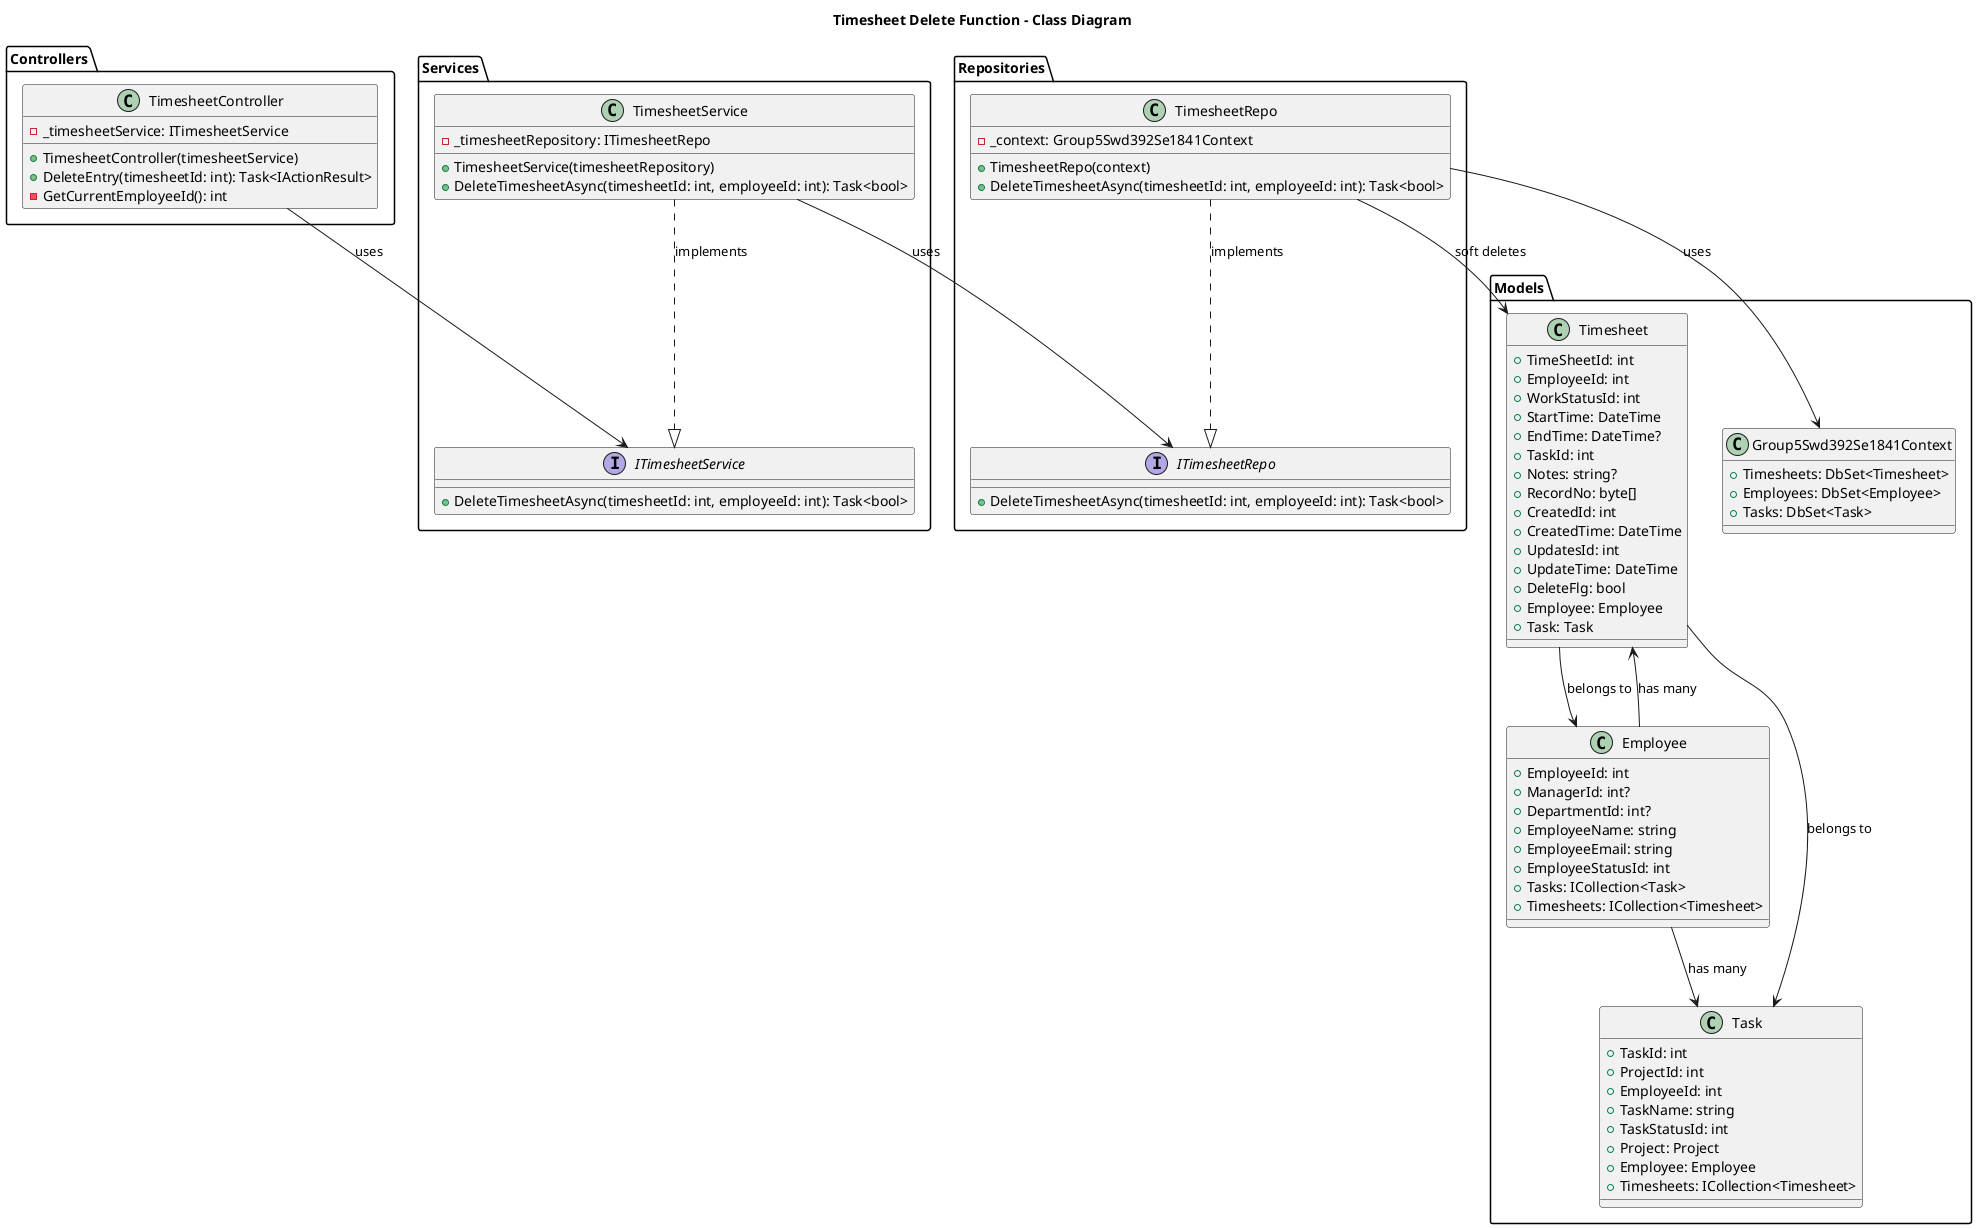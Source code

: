 @startuml
title Timesheet Delete Function - Class Diagram

package "Controllers" {
    class TimesheetController {
        - _timesheetService: ITimesheetService
        + TimesheetController(timesheetService)
        + DeleteEntry(timesheetId: int): Task<IActionResult>
        - GetCurrentEmployeeId(): int
    }
}

package "Services" {
    interface ITimesheetService {
        + DeleteTimesheetAsync(timesheetId: int, employeeId: int): Task<bool>
    }

    class TimesheetService {
        - _timesheetRepository: ITimesheetRepo
        + TimesheetService(timesheetRepository)
        + DeleteTimesheetAsync(timesheetId: int, employeeId: int): Task<bool>
    }
}

package "Repositories" {
    interface ITimesheetRepo {
        + DeleteTimesheetAsync(timesheetId: int, employeeId: int): Task<bool>
    }

    class TimesheetRepo {
        - _context: Group5Swd392Se1841Context
        + TimesheetRepo(context)
        + DeleteTimesheetAsync(timesheetId: int, employeeId: int): Task<bool>
    }
}

package "Models" {
    class Timesheet {
        + TimeSheetId: int
        + EmployeeId: int
        + WorkStatusId: int
        + StartTime: DateTime
        + EndTime: DateTime?
        + TaskId: int
        + Notes: string?
        + RecordNo: byte[]
        + CreatedId: int
        + CreatedTime: DateTime
        + UpdatesId: int
        + UpdateTime: DateTime
        + DeleteFlg: bool
        + Employee: Employee
        + Task: Task
    }

    class Employee {
        + EmployeeId: int
        + ManagerId: int?
        + DepartmentId: int?
        + EmployeeName: string
        + EmployeeEmail: string
        + EmployeeStatusId: int
        + Tasks: ICollection<Task>
        + Timesheets: ICollection<Timesheet>
    }

    class Task {
        + TaskId: int
        + ProjectId: int
        + EmployeeId: int
        + TaskName: string
        + TaskStatusId: int
        + Project: Project
        + Employee: Employee
        + Timesheets: ICollection<Timesheet>
    }

    class Group5Swd392Se1841Context {
        + Timesheets: DbSet<Timesheet>
        + Employees: DbSet<Employee>
        + Tasks: DbSet<Task>
    }
}

TimesheetController --> ITimesheetService : uses

TimesheetService ..|> ITimesheetService : implements
TimesheetService --> ITimesheetRepo : uses

TimesheetRepo ..|> ITimesheetRepo : implements
TimesheetRepo --> Group5Swd392Se1841Context : uses
TimesheetRepo --> Timesheet : soft deletes

Timesheet --> Employee : belongs to
Timesheet --> Task : belongs to
Employee --> Task : has many
Employee --> Timesheet : has many

@enduml
